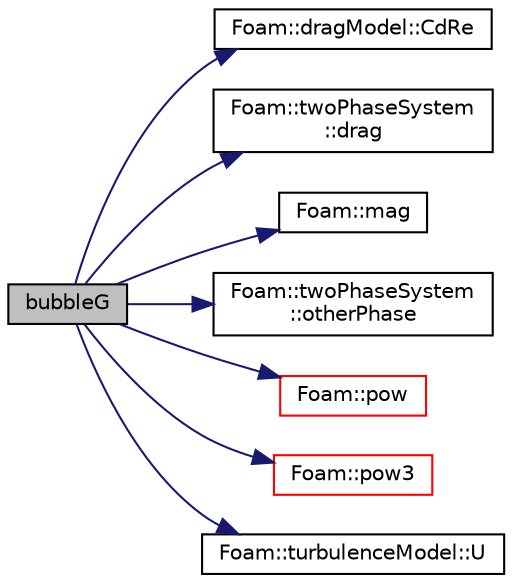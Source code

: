 digraph "bubbleG"
{
  bgcolor="transparent";
  edge [fontname="Helvetica",fontsize="10",labelfontname="Helvetica",labelfontsize="10"];
  node [fontname="Helvetica",fontsize="10",shape=record];
  rankdir="LR";
  Node139 [label="bubbleG",height=0.2,width=0.4,color="black", fillcolor="grey75", style="filled", fontcolor="black"];
  Node139 -> Node140 [color="midnightblue",fontsize="10",style="solid",fontname="Helvetica"];
  Node140 [label="Foam::dragModel::CdRe",height=0.2,width=0.4,color="black",URL="$a33089.html#a6f0ca0f0fa6174a288ee26cbe6e9b4b0",tooltip="Drag coefficient. "];
  Node139 -> Node141 [color="midnightblue",fontsize="10",style="solid",fontname="Helvetica"];
  Node141 [label="Foam::twoPhaseSystem\l::drag",height=0.2,width=0.4,color="black",URL="$a33665.html#acf64aff7136c575353488f9f6d926062",tooltip="Return the drag model for the given phase. "];
  Node139 -> Node142 [color="midnightblue",fontsize="10",style="solid",fontname="Helvetica"];
  Node142 [label="Foam::mag",height=0.2,width=0.4,color="black",URL="$a21851.html#a929da2a3fdcf3dacbbe0487d3a330dae"];
  Node139 -> Node143 [color="midnightblue",fontsize="10",style="solid",fontname="Helvetica"];
  Node143 [label="Foam::twoPhaseSystem\l::otherPhase",height=0.2,width=0.4,color="black",URL="$a33665.html#a21dba21eddc0728483db4760c08b11c6",tooltip="Constant access the phase not given as an argument. "];
  Node139 -> Node144 [color="midnightblue",fontsize="10",style="solid",fontname="Helvetica"];
  Node144 [label="Foam::pow",height=0.2,width=0.4,color="red",URL="$a21851.html#a7500c8e9d27a442adc75e287de074c7c"];
  Node139 -> Node148 [color="midnightblue",fontsize="10",style="solid",fontname="Helvetica"];
  Node148 [label="Foam::pow3",height=0.2,width=0.4,color="red",URL="$a21851.html#a2e8f5d970ee4fb466536c3c46bae91fe"];
  Node139 -> Node149 [color="midnightblue",fontsize="10",style="solid",fontname="Helvetica"];
  Node149 [label="Foam::turbulenceModel::U",height=0.2,width=0.4,color="black",URL="$a32397.html#a536d168d7b335fe81f506f232b5b4872",tooltip="Access function to velocity field. "];
}
